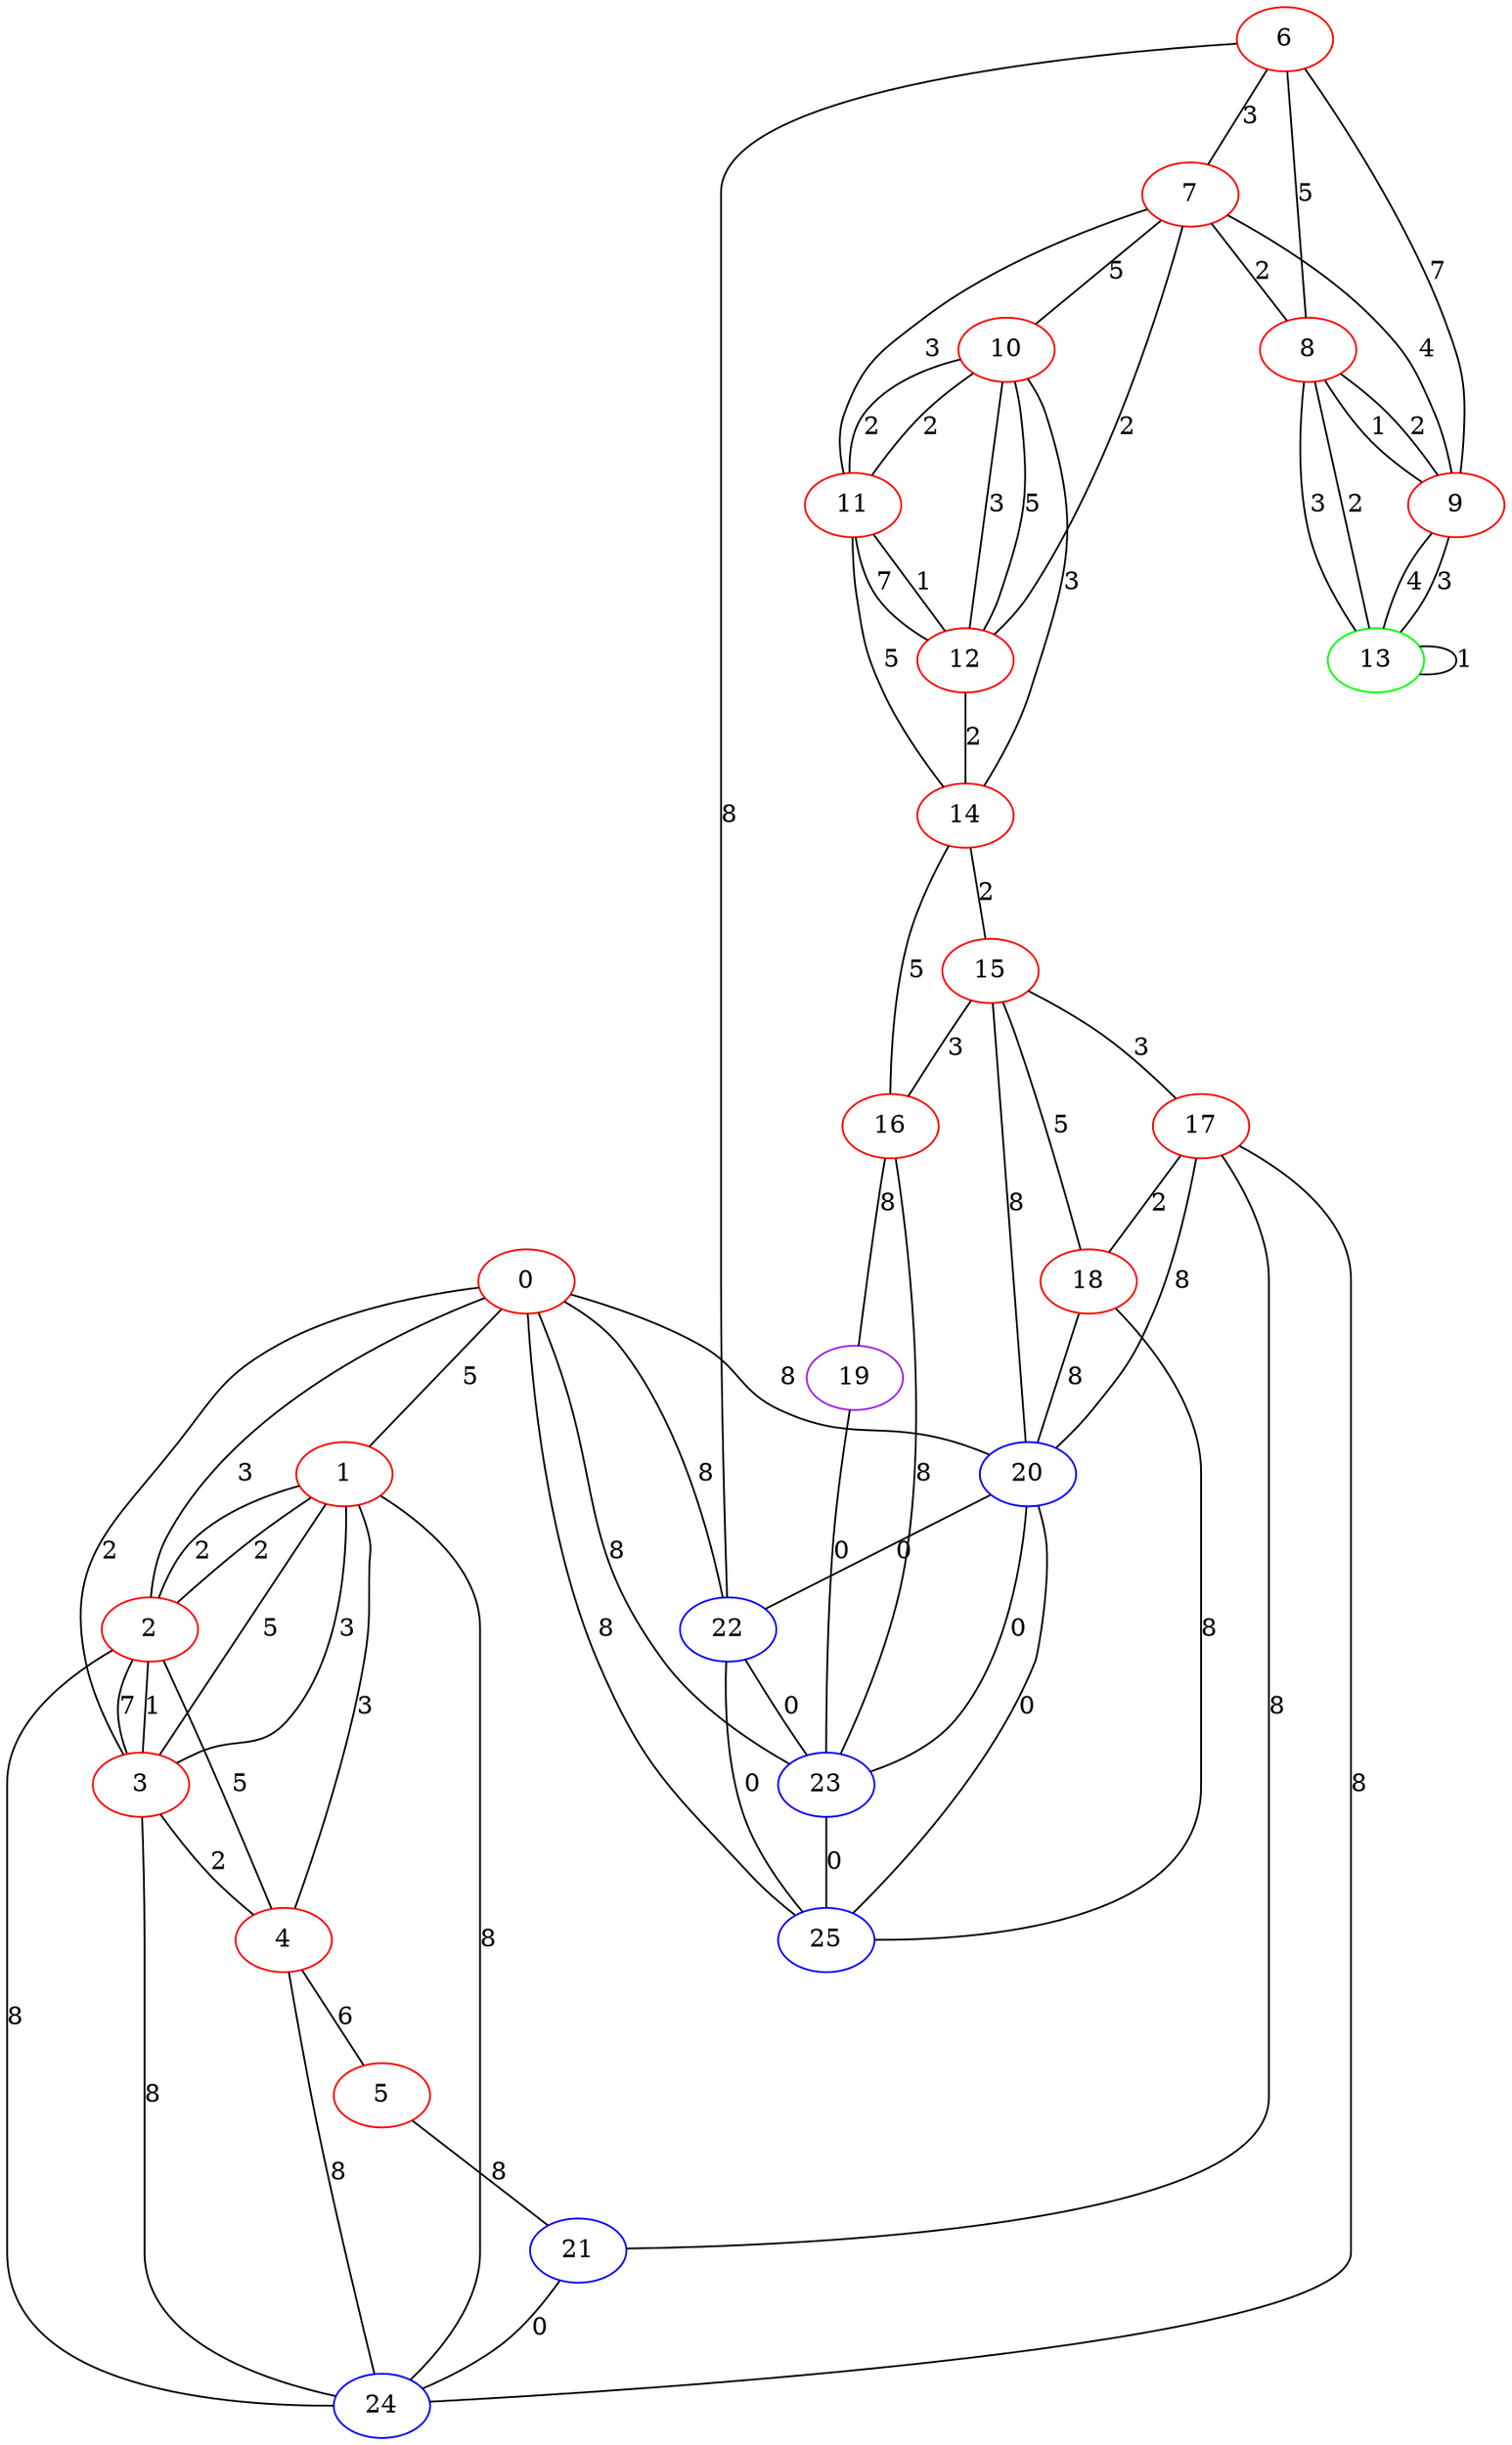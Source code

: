 graph "" {
0 [color=red, weight=1];
1 [color=red, weight=1];
2 [color=red, weight=1];
3 [color=red, weight=1];
4 [color=red, weight=1];
5 [color=red, weight=1];
6 [color=red, weight=1];
7 [color=red, weight=1];
8 [color=red, weight=1];
9 [color=red, weight=1];
10 [color=red, weight=1];
11 [color=red, weight=1];
12 [color=red, weight=1];
13 [color=green, weight=2];
14 [color=red, weight=1];
15 [color=red, weight=1];
16 [color=red, weight=1];
17 [color=red, weight=1];
18 [color=red, weight=1];
19 [color=purple, weight=4];
20 [color=blue, weight=3];
21 [color=blue, weight=3];
22 [color=blue, weight=3];
23 [color=blue, weight=3];
24 [color=blue, weight=3];
25 [color=blue, weight=3];
0 -- 1  [key=0, label=5];
0 -- 2  [key=0, label=3];
0 -- 3  [key=0, label=2];
0 -- 20  [key=0, label=8];
0 -- 22  [key=0, label=8];
0 -- 23  [key=0, label=8];
0 -- 25  [key=0, label=8];
1 -- 24  [key=0, label=8];
1 -- 2  [key=0, label=2];
1 -- 2  [key=1, label=2];
1 -- 3  [key=0, label=3];
1 -- 3  [key=1, label=5];
1 -- 4  [key=0, label=3];
2 -- 3  [key=0, label=1];
2 -- 3  [key=1, label=7];
2 -- 4  [key=0, label=5];
2 -- 24  [key=0, label=8];
3 -- 4  [key=0, label=2];
3 -- 24  [key=0, label=8];
4 -- 24  [key=0, label=8];
4 -- 5  [key=0, label=6];
5 -- 21  [key=0, label=8];
6 -- 8  [key=0, label=5];
6 -- 9  [key=0, label=7];
6 -- 22  [key=0, label=8];
6 -- 7  [key=0, label=3];
7 -- 8  [key=0, label=2];
7 -- 9  [key=0, label=4];
7 -- 10  [key=0, label=5];
7 -- 11  [key=0, label=3];
7 -- 12  [key=0, label=2];
8 -- 9  [key=0, label=1];
8 -- 9  [key=1, label=2];
8 -- 13  [key=0, label=2];
8 -- 13  [key=1, label=3];
9 -- 13  [key=0, label=3];
9 -- 13  [key=1, label=4];
10 -- 11  [key=0, label=2];
10 -- 11  [key=1, label=2];
10 -- 12  [key=0, label=3];
10 -- 12  [key=1, label=5];
10 -- 14  [key=0, label=3];
11 -- 12  [key=0, label=1];
11 -- 12  [key=1, label=7];
11 -- 14  [key=0, label=5];
12 -- 14  [key=0, label=2];
13 -- 13  [key=0, label=1];
14 -- 16  [key=0, label=5];
14 -- 15  [key=0, label=2];
15 -- 16  [key=0, label=3];
15 -- 17  [key=0, label=3];
15 -- 18  [key=0, label=5];
15 -- 20  [key=0, label=8];
16 -- 23  [key=0, label=8];
16 -- 19  [key=0, label=8];
17 -- 24  [key=0, label=8];
17 -- 18  [key=0, label=2];
17 -- 20  [key=0, label=8];
17 -- 21  [key=0, label=8];
18 -- 20  [key=0, label=8];
18 -- 25  [key=0, label=8];
19 -- 23  [key=0, label=0];
20 -- 22  [key=0, label=0];
20 -- 23  [key=0, label=0];
20 -- 25  [key=0, label=0];
21 -- 24  [key=0, label=0];
22 -- 25  [key=0, label=0];
22 -- 23  [key=0, label=0];
23 -- 25  [key=0, label=0];
}
